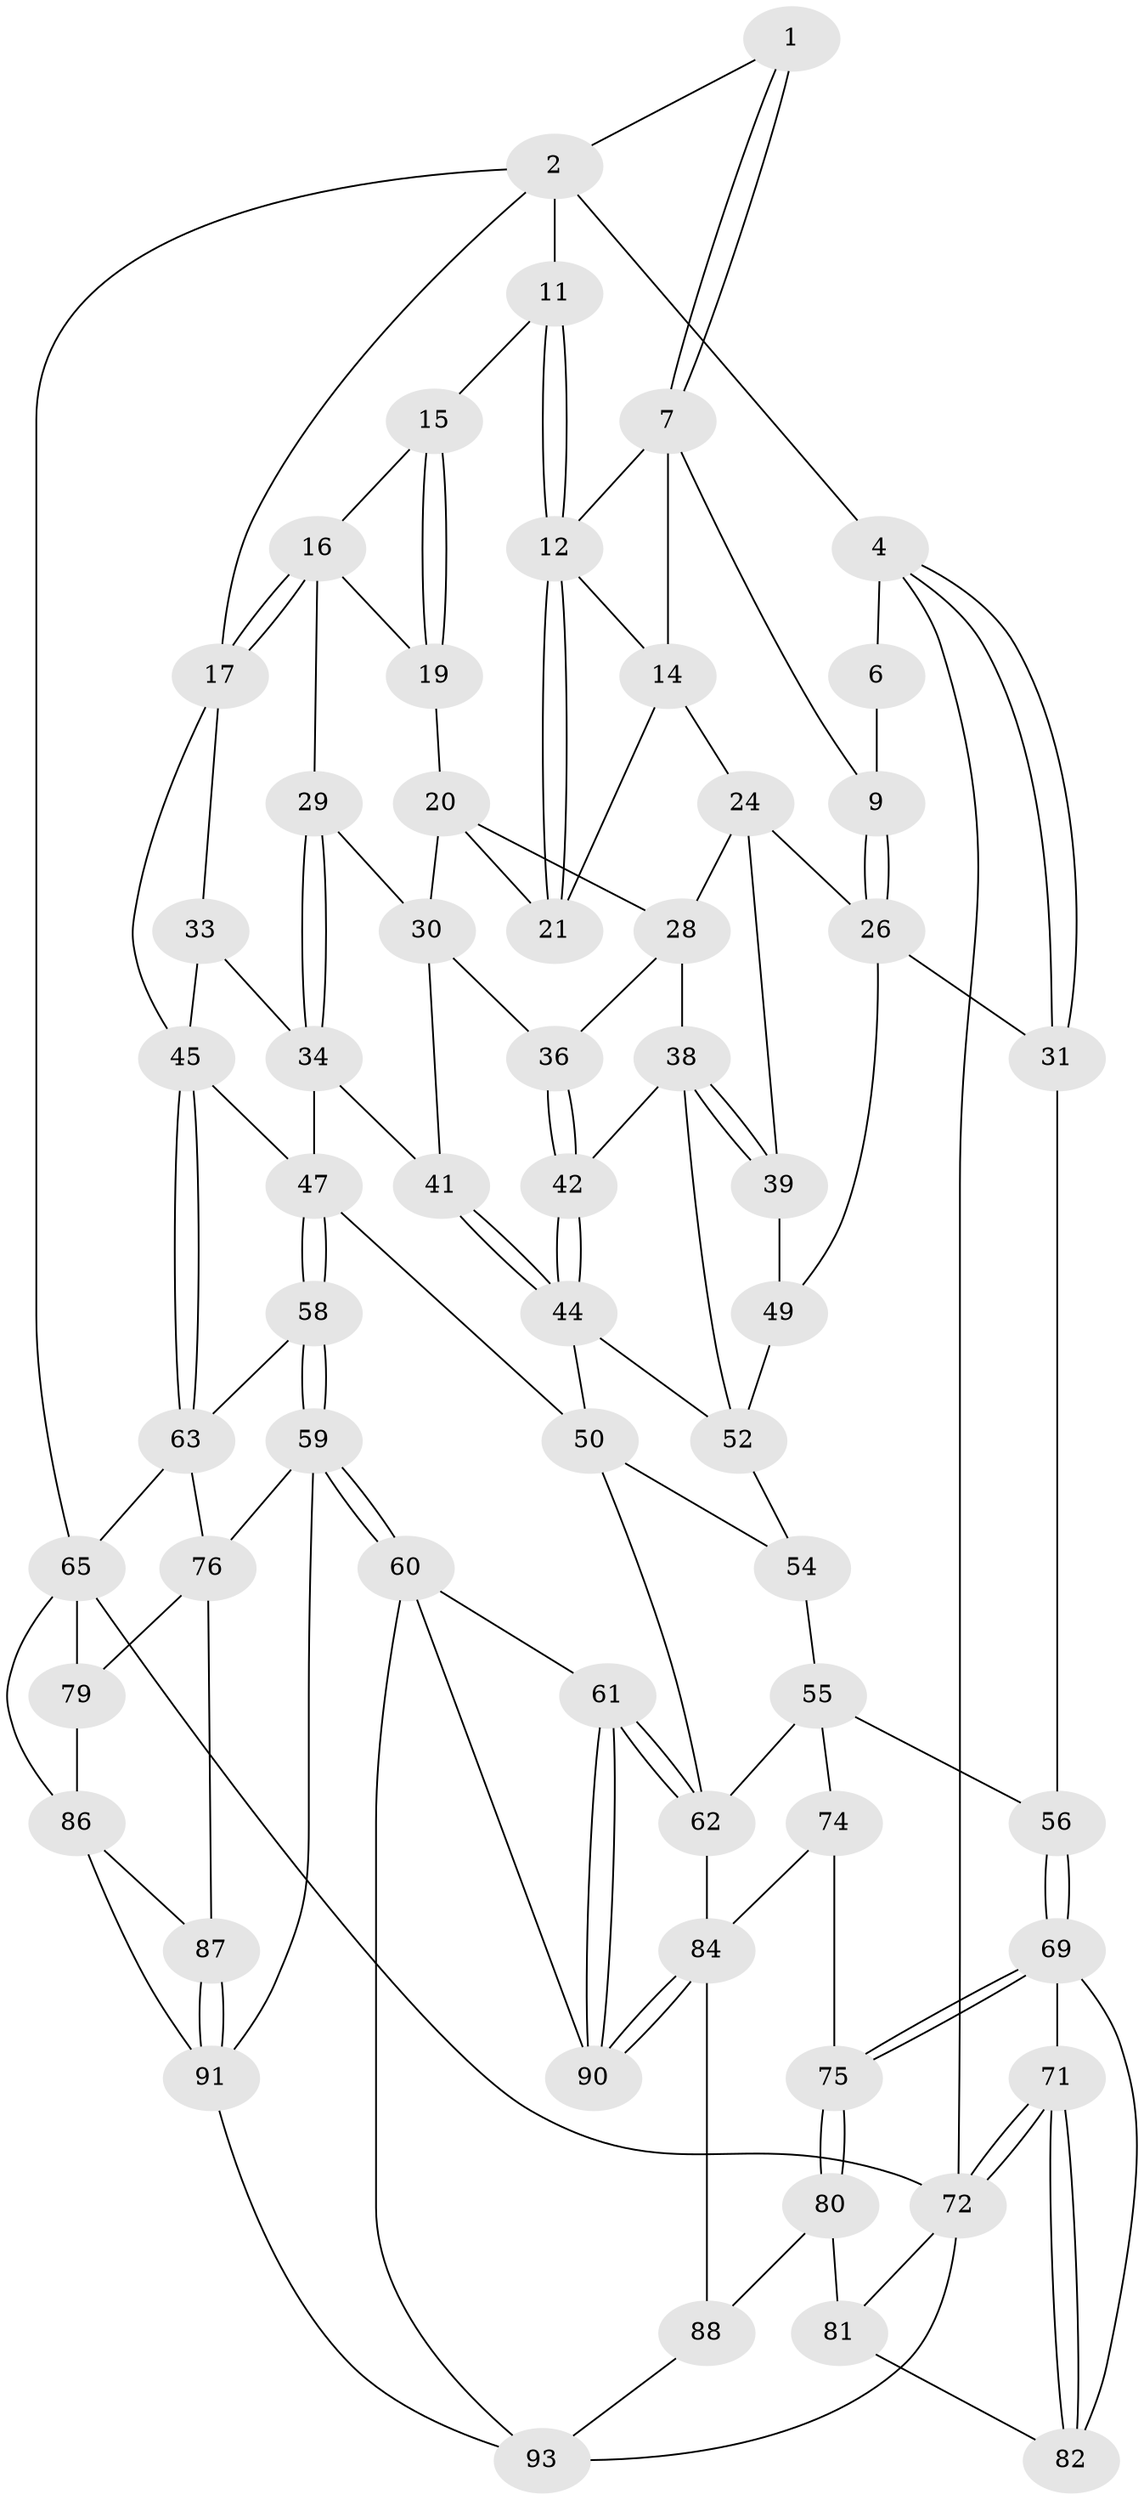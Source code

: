 // Generated by graph-tools (version 1.1) at 2025/24/03/03/25 07:24:37]
// undirected, 61 vertices, 133 edges
graph export_dot {
graph [start="1"]
  node [color=gray90,style=filled];
  1 [pos="+0.40958510490497285+0"];
  2 [pos="+0.5594854796596538+0",super="+3"];
  4 [pos="+0+0",super="+5"];
  6 [pos="+0.30433308128003916+0",super="+10"];
  7 [pos="+0.3797094215234306+0.04659738915798109",super="+8"];
  9 [pos="+0.15166663387335444+0.1776415302578336"];
  11 [pos="+0.6040100631155951+0"];
  12 [pos="+0.5110514510777305+0.18070945057729051",super="+13"];
  14 [pos="+0.3453060349175113+0.18476816718596117",super="+23"];
  15 [pos="+0.6621634450575837+0.052518033195711966"];
  16 [pos="+0.7587640462527245+0.12882355683128047",super="+22"];
  17 [pos="+1+0.15825683558630502",super="+18"];
  19 [pos="+0.6136958931488704+0.25255337696803476"];
  20 [pos="+0.5598497061155703+0.24833530876144239",super="+27"];
  21 [pos="+0.5082661389503574+0.19520891924725606"];
  24 [pos="+0.40090533952654867+0.25013254866815976",super="+25"];
  26 [pos="+0.0508941992397283+0.29401367457627403",super="+32"];
  28 [pos="+0.44052393983893107+0.3247047828514871",super="+37"];
  29 [pos="+0.7020347745649664+0.3323573996100719"];
  30 [pos="+0.5481980579972094+0.33221773376614194",super="+35"];
  31 [pos="+0+0.38736321507426846"];
  33 [pos="+0.7319518631312893+0.3635481437594963"];
  34 [pos="+0.7168852508952849+0.3612494491683602",super="+40"];
  36 [pos="+0.5371142494945298+0.39931634297497504"];
  38 [pos="+0.37707742191031063+0.4446622064410187",super="+43"];
  39 [pos="+0.3553071935450365+0.4185119750082706"];
  41 [pos="+0.568659394804937+0.4237828864191746"];
  42 [pos="+0.42228607574474025+0.45494015640497826"];
  44 [pos="+0.5261673389422338+0.5119998238048253",super="+51"];
  45 [pos="+1+0.47051096489608996",super="+46"];
  47 [pos="+0.7207073946029794+0.6257095756478726",super="+48"];
  49 [pos="+0.1526985764391345+0.4076647552305044"];
  50 [pos="+0.552254747151788+0.6039582264529588",super="+57"];
  52 [pos="+0.3590549147246199+0.5100938113233563",super="+53"];
  54 [pos="+0.3274684739515095+0.5972325841052218"];
  55 [pos="+0.25075785055430944+0.6279090428112168",super="+68"];
  56 [pos="+0+0.4372571023664555"];
  58 [pos="+0.7257545995235357+0.6348912726961919"];
  59 [pos="+0.6227842434037429+0.8264132444736346",super="+78"];
  60 [pos="+0.5304576005190156+0.8375963956569759",super="+94"];
  61 [pos="+0.49161997200687607+0.8043456863112601"];
  62 [pos="+0.4790679011825367+0.7893764436270734",super="+67"];
  63 [pos="+1+0.5537181201354875",super="+64"];
  65 [pos="+1+1",super="+66"];
  69 [pos="+0+0.48719311993795517",super="+70"];
  71 [pos="+0+0.7450141728522535"];
  72 [pos="+0+1",super="+73"];
  74 [pos="+0.1936430435904891+0.8071499034285436"];
  75 [pos="+0.1876568489413086+0.8093735046008064"];
  76 [pos="+0.8505972420616801+0.7125039003186054",super="+77"];
  79 [pos="+1+0.8284710734695812"];
  80 [pos="+0.17110687744666567+0.8234005241461603",super="+89"];
  81 [pos="+0.11852057169009546+0.8201788618760315",super="+83"];
  82 [pos="+0.09761888705193389+0.8070362696988588"];
  84 [pos="+0.32055272170860566+0.937253005600159",super="+85"];
  86 [pos="+0.8756641971088812+0.8872698389803869",super="+95"];
  87 [pos="+0.849021597900608+0.8719924824881996"];
  88 [pos="+0.19080318003276028+1"];
  90 [pos="+0.33692686295451363+0.9495090826925986"];
  91 [pos="+0.7214652835679495+1",super="+92"];
  93 [pos="+0.4834430216773244+1",super="+96"];
  1 -- 2;
  1 -- 7;
  1 -- 7;
  2 -- 11;
  2 -- 65;
  2 -- 4;
  2 -- 17;
  4 -- 31;
  4 -- 31;
  4 -- 6 [weight=2];
  4 -- 72;
  6 -- 9;
  7 -- 9;
  7 -- 14;
  7 -- 12;
  9 -- 26;
  9 -- 26;
  11 -- 12;
  11 -- 12;
  11 -- 15;
  12 -- 21;
  12 -- 21;
  12 -- 14;
  14 -- 24;
  14 -- 21;
  15 -- 16;
  15 -- 19;
  15 -- 19;
  16 -- 17;
  16 -- 17;
  16 -- 19;
  16 -- 29;
  17 -- 33;
  17 -- 45;
  19 -- 20;
  20 -- 21;
  20 -- 28;
  20 -- 30;
  24 -- 28;
  24 -- 26;
  24 -- 39;
  26 -- 49;
  26 -- 31;
  28 -- 36;
  28 -- 38;
  29 -- 30;
  29 -- 34;
  29 -- 34;
  30 -- 41;
  30 -- 36;
  31 -- 56;
  33 -- 34;
  33 -- 45;
  34 -- 41;
  34 -- 47;
  36 -- 42;
  36 -- 42;
  38 -- 39;
  38 -- 39;
  38 -- 42;
  38 -- 52;
  39 -- 49;
  41 -- 44;
  41 -- 44;
  42 -- 44;
  42 -- 44;
  44 -- 50;
  44 -- 52;
  45 -- 63;
  45 -- 63;
  45 -- 47;
  47 -- 58;
  47 -- 58;
  47 -- 50;
  49 -- 52;
  50 -- 62;
  50 -- 54;
  52 -- 54;
  54 -- 55;
  55 -- 56;
  55 -- 74;
  55 -- 62;
  56 -- 69;
  56 -- 69;
  58 -- 59;
  58 -- 59;
  58 -- 63;
  59 -- 60;
  59 -- 60;
  59 -- 91;
  59 -- 76;
  60 -- 61;
  60 -- 90;
  60 -- 93;
  61 -- 62;
  61 -- 62;
  61 -- 90;
  61 -- 90;
  62 -- 84;
  63 -- 76;
  63 -- 65;
  65 -- 79;
  65 -- 86;
  65 -- 72;
  69 -- 75;
  69 -- 75;
  69 -- 82;
  69 -- 71;
  71 -- 72;
  71 -- 72;
  71 -- 82;
  71 -- 82;
  72 -- 93;
  72 -- 81;
  74 -- 75;
  74 -- 84;
  75 -- 80;
  75 -- 80;
  76 -- 79;
  76 -- 87;
  79 -- 86;
  80 -- 81 [weight=2];
  80 -- 88;
  81 -- 82;
  84 -- 90;
  84 -- 90;
  84 -- 88;
  86 -- 87;
  86 -- 91;
  87 -- 91;
  87 -- 91;
  88 -- 93;
  91 -- 93;
}
